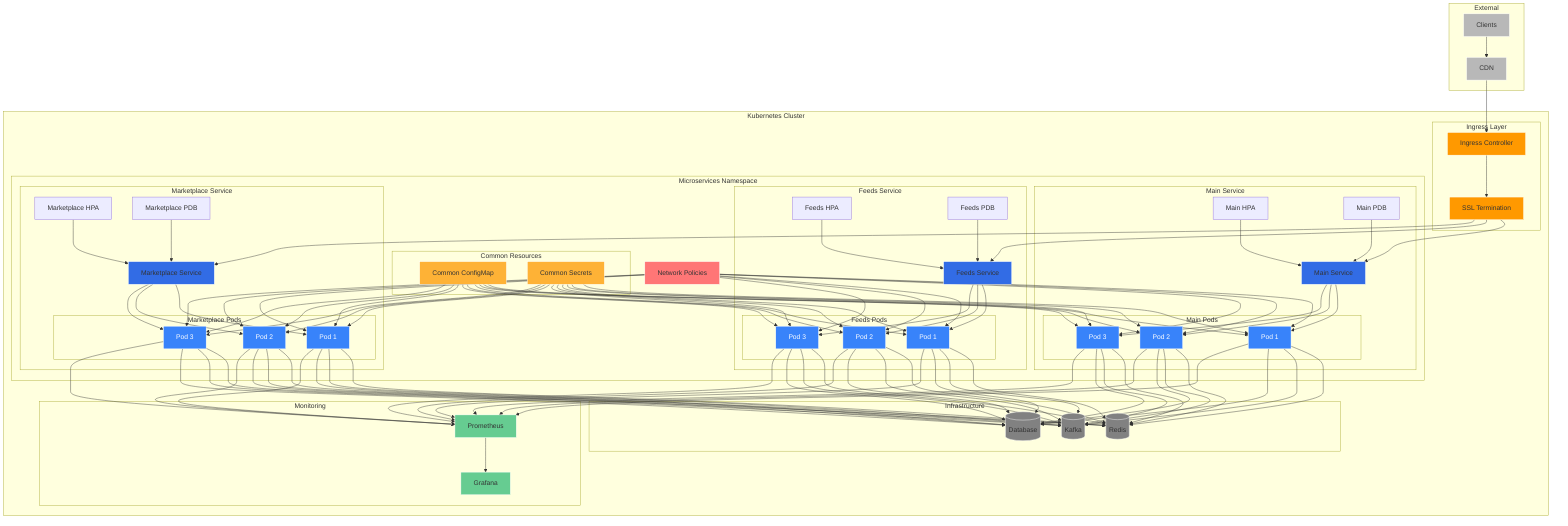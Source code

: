 graph TB
    subgraph "External"
        client[Clients]
        cdn[CDN]
    end

    subgraph "Kubernetes Cluster"
        subgraph "Ingress Layer"
            ing[Ingress Controller]
            ssl[SSL Termination]
        end

        subgraph "Microservices Namespace"
            subgraph "Common Resources"
                cm[Common ConfigMap]
                sec[Common Secrets]
            end

            subgraph "Main Service"
                main_svc[Main Service]
                main_hpa[Main HPA]
                main_pdb[Main PDB]
                subgraph "Main Pods"
                    main_pod1[Pod 1]
                    main_pod2[Pod 2]
                    main_pod3[Pod 3]
                end
            end

            subgraph "Feeds Service"
                feed_svc[Feeds Service]
                feed_hpa[Feeds HPA]
                feed_pdb[Feeds PDB]
                subgraph "Feeds Pods"
                    feed_pod1[Pod 1]
                    feed_pod2[Pod 2]
                    feed_pod3[Pod 3]
                end
            end

            subgraph "Marketplace Service"
                market_svc[Marketplace Service]
                market_hpa[Marketplace HPA]
                market_pdb[Marketplace PDB]
                subgraph "Marketplace Pods"
                    market_pod1[Pod 1]
                    market_pod2[Pod 2]
                    market_pod3[Pod 3]
                end
            end

            np[Network Policies]
        end

        subgraph "Monitoring"
            prom[Prometheus]
            grafana[Grafana]
        end

        subgraph "Infrastructure"
            redis[(Redis)]
            kafka[(Kafka)]
            db[(Database)]
        end
    end

    %% External Connections
    client --> cdn
    cdn --> ing
    ing --> ssl

    %% Service Connections
    ssl --> main_svc
    ssl --> feed_svc
    ssl --> market_svc

    %% Main Service Connections
    main_svc --> main_pod1 & main_pod2 & main_pod3
    main_hpa --> main_svc
    main_pdb --> main_svc
    cm --> main_pod1 & main_pod2 & main_pod3
    sec --> main_pod1 & main_pod2 & main_pod3

    %% Feeds Service Connections
    feed_svc --> feed_pod1 & feed_pod2 & feed_pod3
    feed_hpa --> feed_svc
    feed_pdb --> feed_svc
    cm --> feed_pod1 & feed_pod2 & feed_pod3
    sec --> feed_pod1 & feed_pod2 & feed_pod3

    %% Marketplace Service Connections
    market_svc --> market_pod1 & market_pod2 & market_pod3
    market_hpa --> market_svc
    market_pdb --> market_svc
    cm --> market_pod1 & market_pod2 & market_pod3
    sec --> market_pod1 & market_pod2 & market_pod3

    %% Infrastructure Connections
    main_pod1 & main_pod2 & main_pod3 --> redis
    main_pod1 & main_pod2 & main_pod3 --> kafka
    main_pod1 & main_pod2 & main_pod3 --> db

    feed_pod1 & feed_pod2 & feed_pod3 --> redis
    feed_pod1 & feed_pod2 & feed_pod3 --> kafka
    feed_pod1 & feed_pod2 & feed_pod3 --> db

    market_pod1 & market_pod2 & market_pod3 --> redis
    market_pod1 & market_pod2 & market_pod3 --> kafka
    market_pod1 & market_pod2 & market_pod3 --> db

    %% Monitoring Connections
    main_pod1 & main_pod2 & main_pod3 --> prom
    feed_pod1 & feed_pod2 & feed_pod3 --> prom
    market_pod1 & market_pod2 & market_pod3 --> prom
    prom --> grafana

    %% Network Policy Connections
    np --> main_pod1 & main_pod2 & main_pod3
    np --> feed_pod1 & feed_pod2 & feed_pod3
    np --> market_pod1 & market_pod2 & market_pod3

    classDef external fill:#b8b8b8,stroke:#fff,stroke-width:1px;
    classDef ingress fill:#ff9900,stroke:#fff,stroke-width:1px;
    classDef service fill:#326ce5,stroke:#fff,stroke-width:1px;
    classDef pod fill:#3883fa,stroke:#fff,stroke-width:1px,color:#fff;
    classDef config fill:#feb236,stroke:#fff,stroke-width:1px;
    classDef monitoring fill:#66cc91,stroke:#fff,stroke-width:1px;
    classDef infra fill:#818181,stroke:#fff,stroke-width:1px;
    classDef security fill:#ff7676,stroke:#fff,stroke-width:1px;

    class client,cdn external;
    class ing,ssl ingress;
    class main_svc,feed_svc,market_svc service;
    class main_pod1,main_pod2,main_pod3,feed_pod1,feed_pod2,feed_pod3,market_pod1,market_pod2,market_pod3 pod;
    class cm,sec config;
    class prom,grafana monitoring;
    class redis,kafka,db infra;
    class np security;
